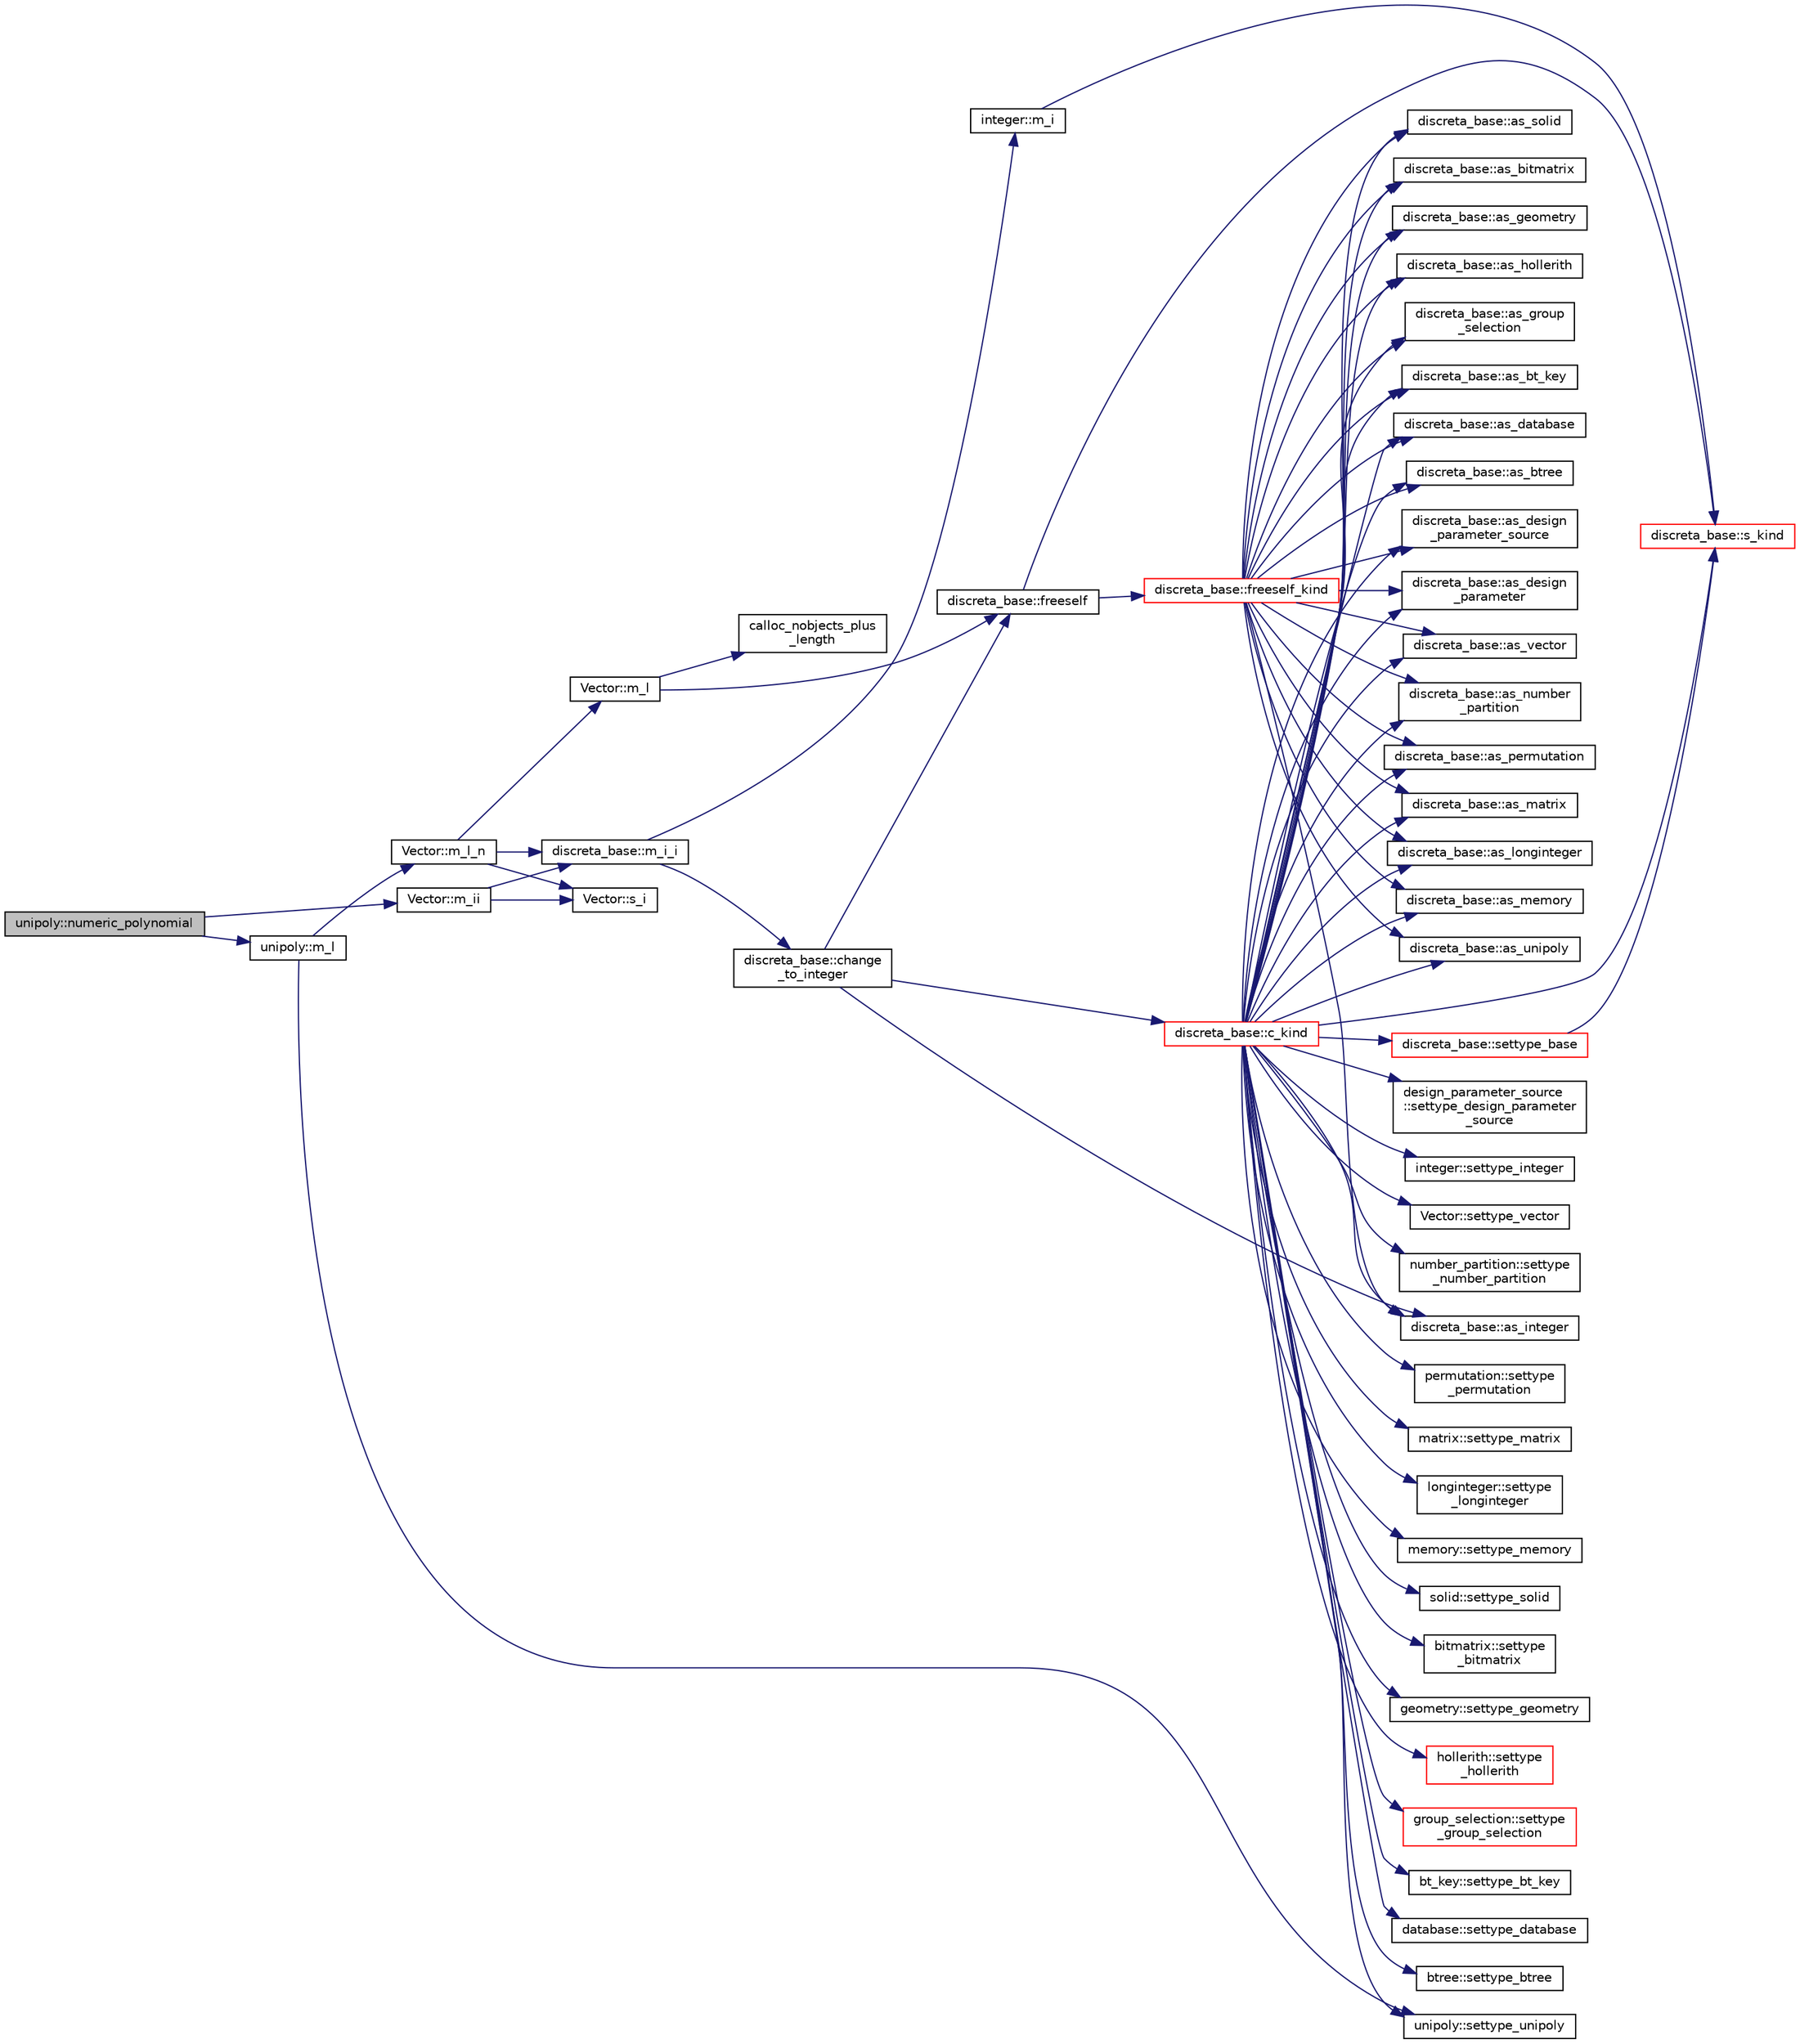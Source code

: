 digraph "unipoly::numeric_polynomial"
{
  edge [fontname="Helvetica",fontsize="10",labelfontname="Helvetica",labelfontsize="10"];
  node [fontname="Helvetica",fontsize="10",shape=record];
  rankdir="LR";
  Node1643 [label="unipoly::numeric_polynomial",height=0.2,width=0.4,color="black", fillcolor="grey75", style="filled", fontcolor="black"];
  Node1643 -> Node1644 [color="midnightblue",fontsize="10",style="solid",fontname="Helvetica"];
  Node1644 [label="unipoly::m_l",height=0.2,width=0.4,color="black", fillcolor="white", style="filled",URL="$d1/d89/classunipoly.html#a776ccf5b98954c5212b684944ab5d725"];
  Node1644 -> Node1645 [color="midnightblue",fontsize="10",style="solid",fontname="Helvetica"];
  Node1645 [label="Vector::m_l_n",height=0.2,width=0.4,color="black", fillcolor="white", style="filled",URL="$d5/db2/class_vector.html#a5c7c126e6266ecdc832c5ce5bc1cca2f"];
  Node1645 -> Node1646 [color="midnightblue",fontsize="10",style="solid",fontname="Helvetica"];
  Node1646 [label="Vector::m_l",height=0.2,width=0.4,color="black", fillcolor="white", style="filled",URL="$d5/db2/class_vector.html#a00f5520c2a6b4f5282a1a8bcf8ea74eb"];
  Node1646 -> Node1647 [color="midnightblue",fontsize="10",style="solid",fontname="Helvetica"];
  Node1647 [label="discreta_base::freeself",height=0.2,width=0.4,color="black", fillcolor="white", style="filled",URL="$d7/d71/classdiscreta__base.html#a9a3c9501a562293b5667c11b9174d6e5"];
  Node1647 -> Node1648 [color="midnightblue",fontsize="10",style="solid",fontname="Helvetica"];
  Node1648 [label="discreta_base::freeself_kind",height=0.2,width=0.4,color="red", fillcolor="white", style="filled",URL="$d7/d71/classdiscreta__base.html#a63a23ada2165b3838fab719ed458cec8"];
  Node1648 -> Node1656 [color="midnightblue",fontsize="10",style="solid",fontname="Helvetica"];
  Node1656 [label="discreta_base::as_integer",height=0.2,width=0.4,color="black", fillcolor="white", style="filled",URL="$d7/d71/classdiscreta__base.html#a00d7691eaf874fd283d942692fe8dd26"];
  Node1648 -> Node1658 [color="midnightblue",fontsize="10",style="solid",fontname="Helvetica"];
  Node1658 [label="discreta_base::as_vector",height=0.2,width=0.4,color="black", fillcolor="white", style="filled",URL="$d7/d71/classdiscreta__base.html#a7bdd6cae39c380b128ee9e17e42cf020"];
  Node1648 -> Node1661 [color="midnightblue",fontsize="10",style="solid",fontname="Helvetica"];
  Node1661 [label="discreta_base::as_number\l_partition",height=0.2,width=0.4,color="black", fillcolor="white", style="filled",URL="$d7/d71/classdiscreta__base.html#a307aa09de0e925d46697707968ffab00"];
  Node1648 -> Node1663 [color="midnightblue",fontsize="10",style="solid",fontname="Helvetica"];
  Node1663 [label="discreta_base::as_permutation",height=0.2,width=0.4,color="black", fillcolor="white", style="filled",URL="$d7/d71/classdiscreta__base.html#aa4e72f36a82984239b12ae831e131098"];
  Node1648 -> Node1665 [color="midnightblue",fontsize="10",style="solid",fontname="Helvetica"];
  Node1665 [label="discreta_base::as_matrix",height=0.2,width=0.4,color="black", fillcolor="white", style="filled",URL="$d7/d71/classdiscreta__base.html#ae4d7f56d917a4707b838fbffde6467ff"];
  Node1648 -> Node1668 [color="midnightblue",fontsize="10",style="solid",fontname="Helvetica"];
  Node1668 [label="discreta_base::as_longinteger",height=0.2,width=0.4,color="black", fillcolor="white", style="filled",URL="$d7/d71/classdiscreta__base.html#a20a094639eb711b10c8694c51937f7cd"];
  Node1648 -> Node1671 [color="midnightblue",fontsize="10",style="solid",fontname="Helvetica"];
  Node1671 [label="discreta_base::as_memory",height=0.2,width=0.4,color="black", fillcolor="white", style="filled",URL="$d7/d71/classdiscreta__base.html#ad94b2d7dce0cd4fa22db57f6e79c4bd2"];
  Node1648 -> Node1673 [color="midnightblue",fontsize="10",style="solid",fontname="Helvetica"];
  Node1673 [label="discreta_base::as_unipoly",height=0.2,width=0.4,color="black", fillcolor="white", style="filled",URL="$d7/d71/classdiscreta__base.html#ad50d8027f039fe5c2478cddb243adc9d"];
  Node1648 -> Node1675 [color="midnightblue",fontsize="10",style="solid",fontname="Helvetica"];
  Node1675 [label="discreta_base::as_solid",height=0.2,width=0.4,color="black", fillcolor="white", style="filled",URL="$d7/d71/classdiscreta__base.html#a1fc5f2b85ec97ab0a69dd64903c970a5"];
  Node1648 -> Node1677 [color="midnightblue",fontsize="10",style="solid",fontname="Helvetica"];
  Node1677 [label="discreta_base::as_bitmatrix",height=0.2,width=0.4,color="black", fillcolor="white", style="filled",URL="$d7/d71/classdiscreta__base.html#a071ad54ea8ef6c9d1d15f532e5a76df6"];
  Node1648 -> Node1679 [color="midnightblue",fontsize="10",style="solid",fontname="Helvetica"];
  Node1679 [label="discreta_base::as_geometry",height=0.2,width=0.4,color="black", fillcolor="white", style="filled",URL="$d7/d71/classdiscreta__base.html#a38fc7b4cdd830703e9d87354b79bc5c8"];
  Node1648 -> Node1681 [color="midnightblue",fontsize="10",style="solid",fontname="Helvetica"];
  Node1681 [label="discreta_base::as_hollerith",height=0.2,width=0.4,color="black", fillcolor="white", style="filled",URL="$d7/d71/classdiscreta__base.html#a3e66f82711f314710107e2f29e589690"];
  Node1648 -> Node1683 [color="midnightblue",fontsize="10",style="solid",fontname="Helvetica"];
  Node1683 [label="discreta_base::as_group\l_selection",height=0.2,width=0.4,color="black", fillcolor="white", style="filled",URL="$d7/d71/classdiscreta__base.html#aae1bac4883c567718bef9fb610abbdc8"];
  Node1648 -> Node1685 [color="midnightblue",fontsize="10",style="solid",fontname="Helvetica"];
  Node1685 [label="discreta_base::as_bt_key",height=0.2,width=0.4,color="black", fillcolor="white", style="filled",URL="$d7/d71/classdiscreta__base.html#a2734c6e08dca17cf6588bd5064ec1b9f"];
  Node1648 -> Node1687 [color="midnightblue",fontsize="10",style="solid",fontname="Helvetica"];
  Node1687 [label="discreta_base::as_database",height=0.2,width=0.4,color="black", fillcolor="white", style="filled",URL="$d7/d71/classdiscreta__base.html#ab055d39d58210a2b03ba3d33703b09a9"];
  Node1648 -> Node1689 [color="midnightblue",fontsize="10",style="solid",fontname="Helvetica"];
  Node1689 [label="discreta_base::as_btree",height=0.2,width=0.4,color="black", fillcolor="white", style="filled",URL="$d7/d71/classdiscreta__base.html#a78e76674cef2ec113c17989c11288778"];
  Node1648 -> Node1691 [color="midnightblue",fontsize="10",style="solid",fontname="Helvetica"];
  Node1691 [label="discreta_base::as_design\l_parameter_source",height=0.2,width=0.4,color="black", fillcolor="white", style="filled",URL="$d7/d71/classdiscreta__base.html#a59cbf837c6582ded5bc586265d13d81a"];
  Node1648 -> Node1693 [color="midnightblue",fontsize="10",style="solid",fontname="Helvetica"];
  Node1693 [label="discreta_base::as_design\l_parameter",height=0.2,width=0.4,color="black", fillcolor="white", style="filled",URL="$d7/d71/classdiscreta__base.html#aab24ff38ea1c5471ab3de42e014d0f2a"];
  Node1647 -> Node1650 [color="midnightblue",fontsize="10",style="solid",fontname="Helvetica"];
  Node1650 [label="discreta_base::s_kind",height=0.2,width=0.4,color="red", fillcolor="white", style="filled",URL="$d7/d71/classdiscreta__base.html#a8a830025c74adbbc3362418a7c2ba157"];
  Node1646 -> Node1695 [color="midnightblue",fontsize="10",style="solid",fontname="Helvetica"];
  Node1695 [label="calloc_nobjects_plus\l_length",height=0.2,width=0.4,color="black", fillcolor="white", style="filled",URL="$d9/d60/discreta_8h.html#a71599d54c8c17dfa065a363f5cdd0aa4"];
  Node1645 -> Node1696 [color="midnightblue",fontsize="10",style="solid",fontname="Helvetica"];
  Node1696 [label="Vector::s_i",height=0.2,width=0.4,color="black", fillcolor="white", style="filled",URL="$d5/db2/class_vector.html#a1c4fe1752523df8119f70dd550244871"];
  Node1645 -> Node1697 [color="midnightblue",fontsize="10",style="solid",fontname="Helvetica"];
  Node1697 [label="discreta_base::m_i_i",height=0.2,width=0.4,color="black", fillcolor="white", style="filled",URL="$d7/d71/classdiscreta__base.html#aa231464a9d4bc233f66608021c9ad997"];
  Node1697 -> Node1698 [color="midnightblue",fontsize="10",style="solid",fontname="Helvetica"];
  Node1698 [label="discreta_base::change\l_to_integer",height=0.2,width=0.4,color="black", fillcolor="white", style="filled",URL="$d7/d71/classdiscreta__base.html#a58a5a5bd8f8e6f2dd7b4483b66dc7bb9"];
  Node1698 -> Node1647 [color="midnightblue",fontsize="10",style="solid",fontname="Helvetica"];
  Node1698 -> Node1699 [color="midnightblue",fontsize="10",style="solid",fontname="Helvetica"];
  Node1699 [label="discreta_base::c_kind",height=0.2,width=0.4,color="red", fillcolor="white", style="filled",URL="$d7/d71/classdiscreta__base.html#adc2ff61589c2d083688e7a43f333cb62"];
  Node1699 -> Node1700 [color="midnightblue",fontsize="10",style="solid",fontname="Helvetica"];
  Node1700 [label="discreta_base::settype_base",height=0.2,width=0.4,color="red", fillcolor="white", style="filled",URL="$d7/d71/classdiscreta__base.html#a4f42899a89447d1c3993ea07c38f8ad4"];
  Node1700 -> Node1650 [color="midnightblue",fontsize="10",style="solid",fontname="Helvetica"];
  Node1699 -> Node1656 [color="midnightblue",fontsize="10",style="solid",fontname="Helvetica"];
  Node1699 -> Node1701 [color="midnightblue",fontsize="10",style="solid",fontname="Helvetica"];
  Node1701 [label="integer::settype_integer",height=0.2,width=0.4,color="black", fillcolor="white", style="filled",URL="$d0/de5/classinteger.html#a6265c65ef311229acd513d748faba796"];
  Node1699 -> Node1658 [color="midnightblue",fontsize="10",style="solid",fontname="Helvetica"];
  Node1699 -> Node1702 [color="midnightblue",fontsize="10",style="solid",fontname="Helvetica"];
  Node1702 [label="Vector::settype_vector",height=0.2,width=0.4,color="black", fillcolor="white", style="filled",URL="$d5/db2/class_vector.html#a34e0d00b18c051f23904a8429fa6c8b4"];
  Node1699 -> Node1661 [color="midnightblue",fontsize="10",style="solid",fontname="Helvetica"];
  Node1699 -> Node1703 [color="midnightblue",fontsize="10",style="solid",fontname="Helvetica"];
  Node1703 [label="number_partition::settype\l_number_partition",height=0.2,width=0.4,color="black", fillcolor="white", style="filled",URL="$df/d50/classnumber__partition.html#a3aaec1b557758f643ffc8555bbc358be"];
  Node1699 -> Node1663 [color="midnightblue",fontsize="10",style="solid",fontname="Helvetica"];
  Node1699 -> Node1704 [color="midnightblue",fontsize="10",style="solid",fontname="Helvetica"];
  Node1704 [label="permutation::settype\l_permutation",height=0.2,width=0.4,color="black", fillcolor="white", style="filled",URL="$d0/d08/classpermutation.html#af1eea29f86195cede9562e444664c28c"];
  Node1699 -> Node1665 [color="midnightblue",fontsize="10",style="solid",fontname="Helvetica"];
  Node1699 -> Node1705 [color="midnightblue",fontsize="10",style="solid",fontname="Helvetica"];
  Node1705 [label="matrix::settype_matrix",height=0.2,width=0.4,color="black", fillcolor="white", style="filled",URL="$d1/d8d/classmatrix.html#a1780283a64a789e4084d792683d276bb"];
  Node1699 -> Node1668 [color="midnightblue",fontsize="10",style="solid",fontname="Helvetica"];
  Node1699 -> Node1706 [color="midnightblue",fontsize="10",style="solid",fontname="Helvetica"];
  Node1706 [label="longinteger::settype\l_longinteger",height=0.2,width=0.4,color="black", fillcolor="white", style="filled",URL="$d3/d71/classlonginteger.html#ae5f811ece8df31b9ff114368a18e1dc5"];
  Node1699 -> Node1671 [color="midnightblue",fontsize="10",style="solid",fontname="Helvetica"];
  Node1699 -> Node1707 [color="midnightblue",fontsize="10",style="solid",fontname="Helvetica"];
  Node1707 [label="memory::settype_memory",height=0.2,width=0.4,color="black", fillcolor="white", style="filled",URL="$d8/d99/classmemory.html#a33aae277f9b8fe36b02e9d5da895451b"];
  Node1699 -> Node1673 [color="midnightblue",fontsize="10",style="solid",fontname="Helvetica"];
  Node1699 -> Node1708 [color="midnightblue",fontsize="10",style="solid",fontname="Helvetica"];
  Node1708 [label="unipoly::settype_unipoly",height=0.2,width=0.4,color="black", fillcolor="white", style="filled",URL="$d1/d89/classunipoly.html#a8db854fcc85c5e1150b1f1b1c005c95b"];
  Node1699 -> Node1675 [color="midnightblue",fontsize="10",style="solid",fontname="Helvetica"];
  Node1699 -> Node1709 [color="midnightblue",fontsize="10",style="solid",fontname="Helvetica"];
  Node1709 [label="solid::settype_solid",height=0.2,width=0.4,color="black", fillcolor="white", style="filled",URL="$d8/def/classsolid.html#a775bd4821f75a8aee4ea3d4335ff90e0"];
  Node1699 -> Node1677 [color="midnightblue",fontsize="10",style="solid",fontname="Helvetica"];
  Node1699 -> Node1710 [color="midnightblue",fontsize="10",style="solid",fontname="Helvetica"];
  Node1710 [label="bitmatrix::settype\l_bitmatrix",height=0.2,width=0.4,color="black", fillcolor="white", style="filled",URL="$de/dc8/classbitmatrix.html#acb571d947f9526665ebbdc0ce3e2a973"];
  Node1699 -> Node1679 [color="midnightblue",fontsize="10",style="solid",fontname="Helvetica"];
  Node1699 -> Node1711 [color="midnightblue",fontsize="10",style="solid",fontname="Helvetica"];
  Node1711 [label="geometry::settype_geometry",height=0.2,width=0.4,color="black", fillcolor="white", style="filled",URL="$da/d44/classgeometry.html#ab4a336baba6a3f56f5ffa053a5be5ba7"];
  Node1699 -> Node1681 [color="midnightblue",fontsize="10",style="solid",fontname="Helvetica"];
  Node1699 -> Node1712 [color="midnightblue",fontsize="10",style="solid",fontname="Helvetica"];
  Node1712 [label="hollerith::settype\l_hollerith",height=0.2,width=0.4,color="red", fillcolor="white", style="filled",URL="$d8/d99/classhollerith.html#a23bbd4acfc88a0e90f1245f243f51f76"];
  Node1699 -> Node1683 [color="midnightblue",fontsize="10",style="solid",fontname="Helvetica"];
  Node1699 -> Node1714 [color="midnightblue",fontsize="10",style="solid",fontname="Helvetica"];
  Node1714 [label="group_selection::settype\l_group_selection",height=0.2,width=0.4,color="red", fillcolor="white", style="filled",URL="$d6/db0/classgroup__selection.html#a015ed73b7b8d784bedd4d11ac1fc0ec1"];
  Node1699 -> Node1685 [color="midnightblue",fontsize="10",style="solid",fontname="Helvetica"];
  Node1699 -> Node1716 [color="midnightblue",fontsize="10",style="solid",fontname="Helvetica"];
  Node1716 [label="bt_key::settype_bt_key",height=0.2,width=0.4,color="black", fillcolor="white", style="filled",URL="$d1/de5/classbt__key.html#a352bb10beb7c789d8d29373035824800"];
  Node1699 -> Node1687 [color="midnightblue",fontsize="10",style="solid",fontname="Helvetica"];
  Node1699 -> Node1717 [color="midnightblue",fontsize="10",style="solid",fontname="Helvetica"];
  Node1717 [label="database::settype_database",height=0.2,width=0.4,color="black", fillcolor="white", style="filled",URL="$db/d72/classdatabase.html#a014639aa001462e480eb1f3984839b72"];
  Node1699 -> Node1689 [color="midnightblue",fontsize="10",style="solid",fontname="Helvetica"];
  Node1699 -> Node1718 [color="midnightblue",fontsize="10",style="solid",fontname="Helvetica"];
  Node1718 [label="btree::settype_btree",height=0.2,width=0.4,color="black", fillcolor="white", style="filled",URL="$dd/db0/classbtree.html#a5a1b9773c848908a6050cc733d2d9780"];
  Node1699 -> Node1691 [color="midnightblue",fontsize="10",style="solid",fontname="Helvetica"];
  Node1699 -> Node1719 [color="midnightblue",fontsize="10",style="solid",fontname="Helvetica"];
  Node1719 [label="design_parameter_source\l::settype_design_parameter\l_source",height=0.2,width=0.4,color="black", fillcolor="white", style="filled",URL="$df/d4b/classdesign__parameter__source.html#a3af3b851df87bd1661fb9c9ce18822c8"];
  Node1699 -> Node1693 [color="midnightblue",fontsize="10",style="solid",fontname="Helvetica"];
  Node1699 -> Node1650 [color="midnightblue",fontsize="10",style="solid",fontname="Helvetica"];
  Node1698 -> Node1656 [color="midnightblue",fontsize="10",style="solid",fontname="Helvetica"];
  Node1697 -> Node1721 [color="midnightblue",fontsize="10",style="solid",fontname="Helvetica"];
  Node1721 [label="integer::m_i",height=0.2,width=0.4,color="black", fillcolor="white", style="filled",URL="$d0/de5/classinteger.html#a869091f0a0f35f5354c8c4a70250e8a9"];
  Node1721 -> Node1650 [color="midnightblue",fontsize="10",style="solid",fontname="Helvetica"];
  Node1644 -> Node1708 [color="midnightblue",fontsize="10",style="solid",fontname="Helvetica"];
  Node1643 -> Node1722 [color="midnightblue",fontsize="10",style="solid",fontname="Helvetica"];
  Node1722 [label="Vector::m_ii",height=0.2,width=0.4,color="black", fillcolor="white", style="filled",URL="$d5/db2/class_vector.html#aa6a97eabb43f192a47947f4f6acbb04d"];
  Node1722 -> Node1696 [color="midnightblue",fontsize="10",style="solid",fontname="Helvetica"];
  Node1722 -> Node1697 [color="midnightblue",fontsize="10",style="solid",fontname="Helvetica"];
}
